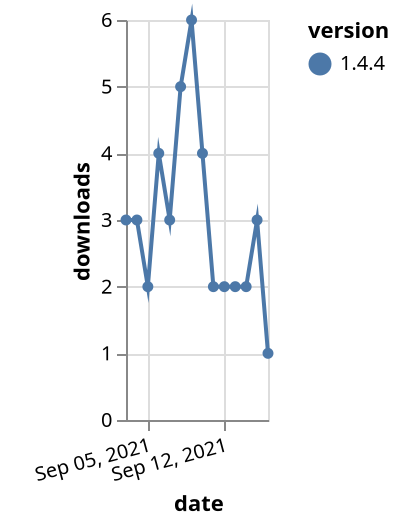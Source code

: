 {"$schema": "https://vega.github.io/schema/vega-lite/v5.json", "description": "A simple bar chart with embedded data.", "data": {"values": [{"date": "2021-09-03", "total": 2868, "delta": 3, "version": "1.4.4"}, {"date": "2021-09-04", "total": 2871, "delta": 3, "version": "1.4.4"}, {"date": "2021-09-05", "total": 2873, "delta": 2, "version": "1.4.4"}, {"date": "2021-09-06", "total": 2877, "delta": 4, "version": "1.4.4"}, {"date": "2021-09-07", "total": 2880, "delta": 3, "version": "1.4.4"}, {"date": "2021-09-08", "total": 2885, "delta": 5, "version": "1.4.4"}, {"date": "2021-09-09", "total": 2891, "delta": 6, "version": "1.4.4"}, {"date": "2021-09-10", "total": 2895, "delta": 4, "version": "1.4.4"}, {"date": "2021-09-11", "total": 2897, "delta": 2, "version": "1.4.4"}, {"date": "2021-09-12", "total": 2899, "delta": 2, "version": "1.4.4"}, {"date": "2021-09-13", "total": 2901, "delta": 2, "version": "1.4.4"}, {"date": "2021-09-14", "total": 2903, "delta": 2, "version": "1.4.4"}, {"date": "2021-09-15", "total": 2906, "delta": 3, "version": "1.4.4"}, {"date": "2021-09-16", "total": 2907, "delta": 1, "version": "1.4.4"}]}, "width": "container", "mark": {"type": "line", "point": {"filled": true}}, "encoding": {"x": {"field": "date", "type": "temporal", "timeUnit": "yearmonthdate", "title": "date", "axis": {"labelAngle": -15}}, "y": {"field": "delta", "type": "quantitative", "title": "downloads"}, "color": {"field": "version", "type": "nominal"}, "tooltip": {"field": "delta"}}}